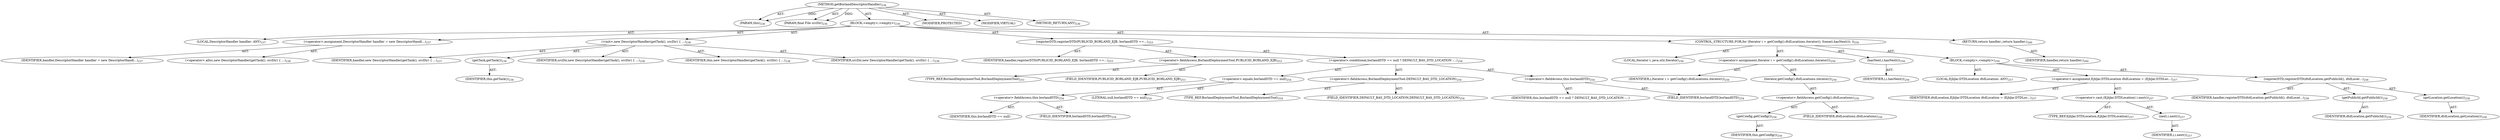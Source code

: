 digraph "getBorlandDescriptorHandler" {  
"111669149704" [label = <(METHOD,getBorlandDescriptorHandler)<SUB>236</SUB>> ]
"115964117000" [label = <(PARAM,this)<SUB>236</SUB>> ]
"115964117014" [label = <(PARAM,final File srcDir)<SUB>236</SUB>> ]
"25769803784" [label = <(BLOCK,&lt;empty&gt;,&lt;empty&gt;)<SUB>236</SUB>> ]
"94489280512" [label = <(LOCAL,DescriptorHandler handler: ANY)<SUB>237</SUB>> ]
"30064771090" [label = <(&lt;operator&gt;.assignment,DescriptorHandler handler = new DescriptorHandl...)<SUB>237</SUB>> ]
"68719476801" [label = <(IDENTIFIER,handler,DescriptorHandler handler = new DescriptorHandl...)<SUB>237</SUB>> ]
"30064771091" [label = <(&lt;operator&gt;.alloc,new DescriptorHandler(getTask(), srcDir) {

 ...)<SUB>238</SUB>> ]
"30064771072" [label = <(&lt;init&gt;,new DescriptorHandler(getTask(), srcDir) {

 ...)<SUB>238</SUB>> ]
"68719476789" [label = <(IDENTIFIER,handler,new DescriptorHandler(getTask(), srcDir) {

 ...)<SUB>237</SUB>> ]
"30064771073" [label = <(getTask,getTask())<SUB>238</SUB>> ]
"68719476744" [label = <(IDENTIFIER,this,getTask())<SUB>238</SUB>> ]
"68719476791" [label = <(IDENTIFIER,srcDir,new DescriptorHandler(getTask(), srcDir) {

 ...)<SUB>238</SUB>> ]
"68719476792" [label = <(IDENTIFIER,this,new DescriptorHandler(getTask(), srcDir) {

 ...)<SUB>238</SUB>> ]
"68719476790" [label = <(IDENTIFIER,srcDir,new DescriptorHandler(getTask(), srcDir) {

 ...)<SUB>238</SUB>> ]
"30064771092" [label = <(registerDTD,registerDTD(PUBLICID_BORLAND_EJB, borlandDTD ==...)<SUB>253</SUB>> ]
"68719476802" [label = <(IDENTIFIER,handler,registerDTD(PUBLICID_BORLAND_EJB, borlandDTD ==...)<SUB>253</SUB>> ]
"30064771093" [label = <(&lt;operator&gt;.fieldAccess,BorlandDeploymentTool.PUBLICID_BORLAND_EJB)<SUB>253</SUB>> ]
"180388626432" [label = <(TYPE_REF,BorlandDeploymentTool,BorlandDeploymentTool)<SUB>253</SUB>> ]
"55834574856" [label = <(FIELD_IDENTIFIER,PUBLICID_BORLAND_EJB,PUBLICID_BORLAND_EJB)<SUB>253</SUB>> ]
"30064771094" [label = <(&lt;operator&gt;.conditional,borlandDTD == null ? DEFAULT_BAS_DTD_LOCATION :...)<SUB>254</SUB>> ]
"30064771095" [label = <(&lt;operator&gt;.equals,borlandDTD == null)<SUB>254</SUB>> ]
"30064771096" [label = <(&lt;operator&gt;.fieldAccess,this.borlandDTD)<SUB>254</SUB>> ]
"68719476803" [label = <(IDENTIFIER,this,borlandDTD == null)> ]
"55834574857" [label = <(FIELD_IDENTIFIER,borlandDTD,borlandDTD)<SUB>254</SUB>> ]
"90194313216" [label = <(LITERAL,null,borlandDTD == null)<SUB>254</SUB>> ]
"30064771097" [label = <(&lt;operator&gt;.fieldAccess,BorlandDeploymentTool.DEFAULT_BAS_DTD_LOCATION)<SUB>254</SUB>> ]
"180388626433" [label = <(TYPE_REF,BorlandDeploymentTool,BorlandDeploymentTool)<SUB>254</SUB>> ]
"55834574858" [label = <(FIELD_IDENTIFIER,DEFAULT_BAS_DTD_LOCATION,DEFAULT_BAS_DTD_LOCATION)<SUB>254</SUB>> ]
"30064771098" [label = <(&lt;operator&gt;.fieldAccess,this.borlandDTD)<SUB>254</SUB>> ]
"68719476804" [label = <(IDENTIFIER,this,borlandDTD == null ? DEFAULT_BAS_DTD_LOCATION :...)> ]
"55834574859" [label = <(FIELD_IDENTIFIER,borlandDTD,borlandDTD)<SUB>254</SUB>> ]
"47244640256" [label = <(CONTROL_STRUCTURE,FOR,for (Iterator i = getConfig().dtdLocations.iterator(); Some(i.hasNext()); ))<SUB>256</SUB>> ]
"94489280513" [label = <(LOCAL,Iterator i: java.util.Iterator)<SUB>256</SUB>> ]
"30064771099" [label = <(&lt;operator&gt;.assignment,Iterator i = getConfig().dtdLocations.iterator())<SUB>256</SUB>> ]
"68719476805" [label = <(IDENTIFIER,i,Iterator i = getConfig().dtdLocations.iterator())<SUB>256</SUB>> ]
"30064771100" [label = <(iterator,getConfig().dtdLocations.iterator())<SUB>256</SUB>> ]
"30064771101" [label = <(&lt;operator&gt;.fieldAccess,getConfig().dtdLocations)<SUB>256</SUB>> ]
"30064771102" [label = <(getConfig,getConfig())<SUB>256</SUB>> ]
"68719476749" [label = <(IDENTIFIER,this,getConfig())<SUB>256</SUB>> ]
"55834574860" [label = <(FIELD_IDENTIFIER,dtdLocations,dtdLocations)<SUB>256</SUB>> ]
"30064771103" [label = <(hasNext,i.hasNext())<SUB>256</SUB>> ]
"68719476806" [label = <(IDENTIFIER,i,i.hasNext())<SUB>256</SUB>> ]
"25769803785" [label = <(BLOCK,&lt;empty&gt;,&lt;empty&gt;)<SUB>256</SUB>> ]
"94489280514" [label = <(LOCAL,EjbJar.DTDLocation dtdLocation: ANY)<SUB>257</SUB>> ]
"30064771104" [label = <(&lt;operator&gt;.assignment,EjbJar.DTDLocation dtdLocation = (EjbJar.DTDLoc...)<SUB>257</SUB>> ]
"68719476807" [label = <(IDENTIFIER,dtdLocation,EjbJar.DTDLocation dtdLocation = (EjbJar.DTDLoc...)<SUB>257</SUB>> ]
"30064771105" [label = <(&lt;operator&gt;.cast,(EjbJar.DTDLocation) i.next())<SUB>257</SUB>> ]
"180388626434" [label = <(TYPE_REF,EjbJar.DTDLocation,EjbJar.DTDLocation)<SUB>257</SUB>> ]
"30064771106" [label = <(next,i.next())<SUB>257</SUB>> ]
"68719476808" [label = <(IDENTIFIER,i,i.next())<SUB>257</SUB>> ]
"30064771107" [label = <(registerDTD,registerDTD(dtdLocation.getPublicId(), dtdLocat...)<SUB>258</SUB>> ]
"68719476809" [label = <(IDENTIFIER,handler,registerDTD(dtdLocation.getPublicId(), dtdLocat...)<SUB>258</SUB>> ]
"30064771108" [label = <(getPublicId,getPublicId())<SUB>258</SUB>> ]
"68719476810" [label = <(IDENTIFIER,dtdLocation,getPublicId())<SUB>258</SUB>> ]
"30064771109" [label = <(getLocation,getLocation())<SUB>258</SUB>> ]
"68719476811" [label = <(IDENTIFIER,dtdLocation,getLocation())<SUB>258</SUB>> ]
"146028888064" [label = <(RETURN,return handler;,return handler;)<SUB>260</SUB>> ]
"68719476812" [label = <(IDENTIFIER,handler,return handler;)<SUB>260</SUB>> ]
"133143986217" [label = <(MODIFIER,PROTECTED)> ]
"133143986218" [label = <(MODIFIER,VIRTUAL)> ]
"128849018888" [label = <(METHOD_RETURN,ANY)<SUB>236</SUB>> ]
  "111669149704" -> "115964117000"  [ label = "AST: "] 
  "111669149704" -> "115964117014"  [ label = "AST: "] 
  "111669149704" -> "25769803784"  [ label = "AST: "] 
  "111669149704" -> "133143986217"  [ label = "AST: "] 
  "111669149704" -> "133143986218"  [ label = "AST: "] 
  "111669149704" -> "128849018888"  [ label = "AST: "] 
  "25769803784" -> "94489280512"  [ label = "AST: "] 
  "25769803784" -> "30064771090"  [ label = "AST: "] 
  "25769803784" -> "30064771072"  [ label = "AST: "] 
  "25769803784" -> "30064771092"  [ label = "AST: "] 
  "25769803784" -> "47244640256"  [ label = "AST: "] 
  "25769803784" -> "146028888064"  [ label = "AST: "] 
  "30064771090" -> "68719476801"  [ label = "AST: "] 
  "30064771090" -> "30064771091"  [ label = "AST: "] 
  "30064771072" -> "68719476789"  [ label = "AST: "] 
  "30064771072" -> "30064771073"  [ label = "AST: "] 
  "30064771072" -> "68719476791"  [ label = "AST: "] 
  "30064771072" -> "68719476792"  [ label = "AST: "] 
  "30064771072" -> "68719476790"  [ label = "AST: "] 
  "30064771073" -> "68719476744"  [ label = "AST: "] 
  "30064771092" -> "68719476802"  [ label = "AST: "] 
  "30064771092" -> "30064771093"  [ label = "AST: "] 
  "30064771092" -> "30064771094"  [ label = "AST: "] 
  "30064771093" -> "180388626432"  [ label = "AST: "] 
  "30064771093" -> "55834574856"  [ label = "AST: "] 
  "30064771094" -> "30064771095"  [ label = "AST: "] 
  "30064771094" -> "30064771097"  [ label = "AST: "] 
  "30064771094" -> "30064771098"  [ label = "AST: "] 
  "30064771095" -> "30064771096"  [ label = "AST: "] 
  "30064771095" -> "90194313216"  [ label = "AST: "] 
  "30064771096" -> "68719476803"  [ label = "AST: "] 
  "30064771096" -> "55834574857"  [ label = "AST: "] 
  "30064771097" -> "180388626433"  [ label = "AST: "] 
  "30064771097" -> "55834574858"  [ label = "AST: "] 
  "30064771098" -> "68719476804"  [ label = "AST: "] 
  "30064771098" -> "55834574859"  [ label = "AST: "] 
  "47244640256" -> "94489280513"  [ label = "AST: "] 
  "47244640256" -> "30064771099"  [ label = "AST: "] 
  "47244640256" -> "30064771103"  [ label = "AST: "] 
  "47244640256" -> "25769803785"  [ label = "AST: "] 
  "30064771099" -> "68719476805"  [ label = "AST: "] 
  "30064771099" -> "30064771100"  [ label = "AST: "] 
  "30064771100" -> "30064771101"  [ label = "AST: "] 
  "30064771101" -> "30064771102"  [ label = "AST: "] 
  "30064771101" -> "55834574860"  [ label = "AST: "] 
  "30064771102" -> "68719476749"  [ label = "AST: "] 
  "30064771103" -> "68719476806"  [ label = "AST: "] 
  "25769803785" -> "94489280514"  [ label = "AST: "] 
  "25769803785" -> "30064771104"  [ label = "AST: "] 
  "25769803785" -> "30064771107"  [ label = "AST: "] 
  "30064771104" -> "68719476807"  [ label = "AST: "] 
  "30064771104" -> "30064771105"  [ label = "AST: "] 
  "30064771105" -> "180388626434"  [ label = "AST: "] 
  "30064771105" -> "30064771106"  [ label = "AST: "] 
  "30064771106" -> "68719476808"  [ label = "AST: "] 
  "30064771107" -> "68719476809"  [ label = "AST: "] 
  "30064771107" -> "30064771108"  [ label = "AST: "] 
  "30064771107" -> "30064771109"  [ label = "AST: "] 
  "30064771108" -> "68719476810"  [ label = "AST: "] 
  "30064771109" -> "68719476811"  [ label = "AST: "] 
  "146028888064" -> "68719476812"  [ label = "AST: "] 
  "111669149704" -> "115964117000"  [ label = "DDG: "] 
  "111669149704" -> "115964117014"  [ label = "DDG: "] 
}
